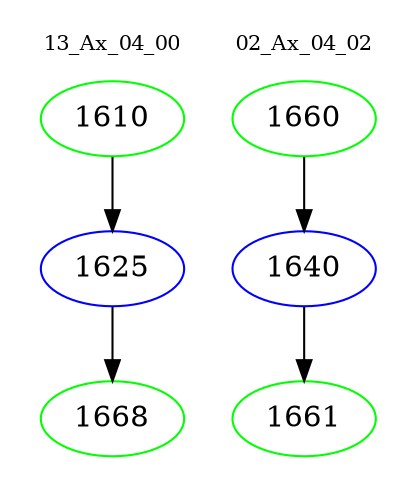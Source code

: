 digraph{
subgraph cluster_0 {
color = white
label = "13_Ax_04_00";
fontsize=10;
T0_1610 [label="1610", color="green"]
T0_1610 -> T0_1625 [color="black"]
T0_1625 [label="1625", color="blue"]
T0_1625 -> T0_1668 [color="black"]
T0_1668 [label="1668", color="green"]
}
subgraph cluster_1 {
color = white
label = "02_Ax_04_02";
fontsize=10;
T1_1660 [label="1660", color="green"]
T1_1660 -> T1_1640 [color="black"]
T1_1640 [label="1640", color="blue"]
T1_1640 -> T1_1661 [color="black"]
T1_1661 [label="1661", color="green"]
}
}
